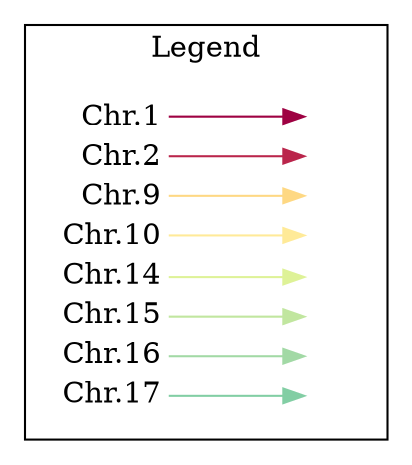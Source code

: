 digraph {
rankdir=LR
node [shape=plaintext]
subgraph cluster_01 {rank=same; key1, key2 
label = "Legend";
 key1 [label=<<table border="0" cellpadding="2" cellspacing="0" cellborder="0">[
<tr><td align="right" port="i1" >Chr.1</td></tr>
<tr><td align="right" port="i2" >Chr.2</td></tr>
<tr><td align="right" port="i9" >Chr.9</td></tr>
<tr><td align="right" port="i10" >Chr.10</td></tr>
<tr><td align="right" port="i14" >Chr.14</td></tr>
<tr><td align="right" port="i15" >Chr.15</td></tr>
<tr><td align="right" port="i16" >Chr.16</td></tr>
<tr><td align="right" port="i17" >Chr.17</td></tr></table>>]
 key2 [label=<<table border="0" cellpadding="2" cellspacing="0" cellborder="0">[
<tr><td port="i1">&nbsp;</td></tr>
<tr><td port="i2">&nbsp;</td></tr>
<tr><td port="i9">&nbsp;</td></tr>
<tr><td port="i10">&nbsp;</td></tr>
<tr><td port="i14">&nbsp;</td></tr>
<tr><td port="i15">&nbsp;</td></tr>
<tr><td port="i16">&nbsp;</td></tr>
<tr><td port="i17">&nbsp;</td></tr></table>>]
key1:i1:e -> key2:i1:w [color="#9E0142"]
key1:i2:e -> key2:i2:w [color="#BA254B"]
key1:i9:e -> key2:i9:w [color="#FED883"]
key1:i10:e -> key2:i10:w [color="#FFEA98"]
key1:i14:e -> key2:i14:w [color="#DEF297"]
key1:i15:e -> key2:i15:w [color="#C1E69F"]
key1:i16:e -> key2:i16:w [color="#A2D9A5"]
key1:i17:e -> key2:i17:w [color="#82CEA4"]
}
}